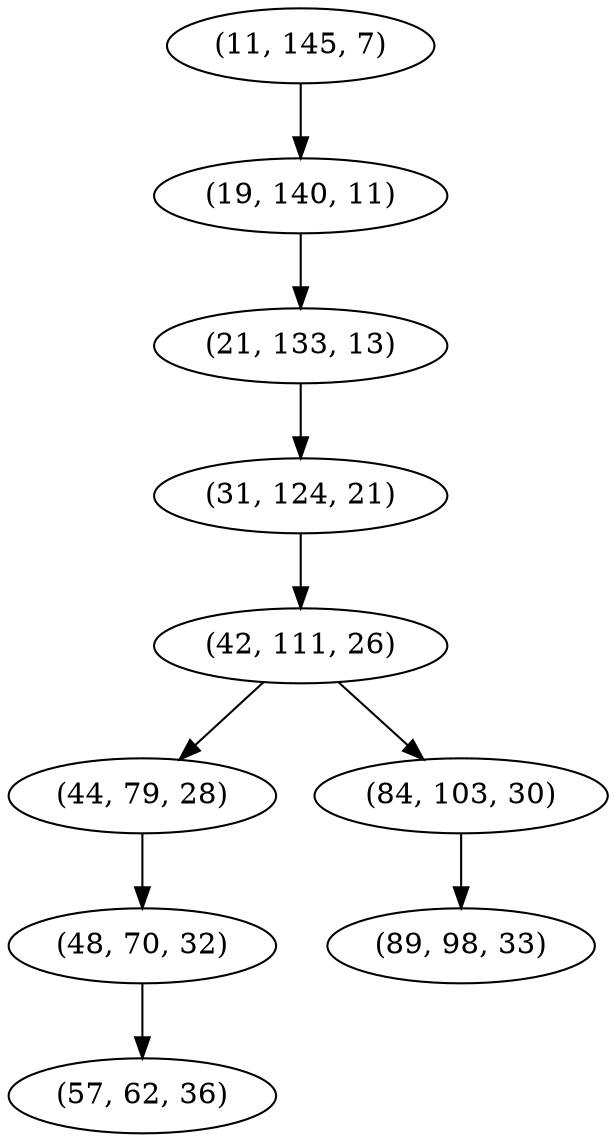 digraph tree {
    "(11, 145, 7)";
    "(19, 140, 11)";
    "(21, 133, 13)";
    "(31, 124, 21)";
    "(42, 111, 26)";
    "(44, 79, 28)";
    "(48, 70, 32)";
    "(57, 62, 36)";
    "(84, 103, 30)";
    "(89, 98, 33)";
    "(11, 145, 7)" -> "(19, 140, 11)";
    "(19, 140, 11)" -> "(21, 133, 13)";
    "(21, 133, 13)" -> "(31, 124, 21)";
    "(31, 124, 21)" -> "(42, 111, 26)";
    "(42, 111, 26)" -> "(44, 79, 28)";
    "(42, 111, 26)" -> "(84, 103, 30)";
    "(44, 79, 28)" -> "(48, 70, 32)";
    "(48, 70, 32)" -> "(57, 62, 36)";
    "(84, 103, 30)" -> "(89, 98, 33)";
}
